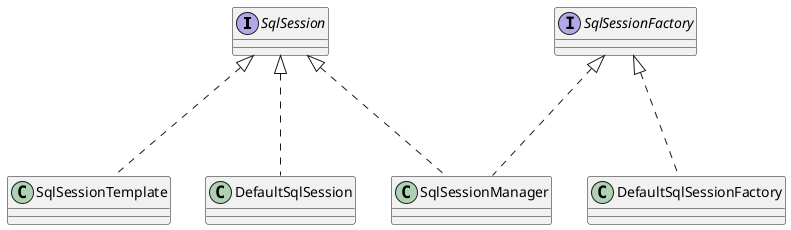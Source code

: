 @startuml

interface SqlSession
class DefaultSqlSession
class SqlSessionManager
class SqlSessionTemplate

interface SqlSessionFactory
class DefaultSqlSessionFactory

SqlSession <|... DefaultSqlSession
SqlSession <|... SqlSessionManager
SqlSession <|... SqlSessionTemplate
SqlSessionFactory <|... SqlSessionManager
SqlSessionFactory <|... DefaultSqlSessionFactory

@enduml